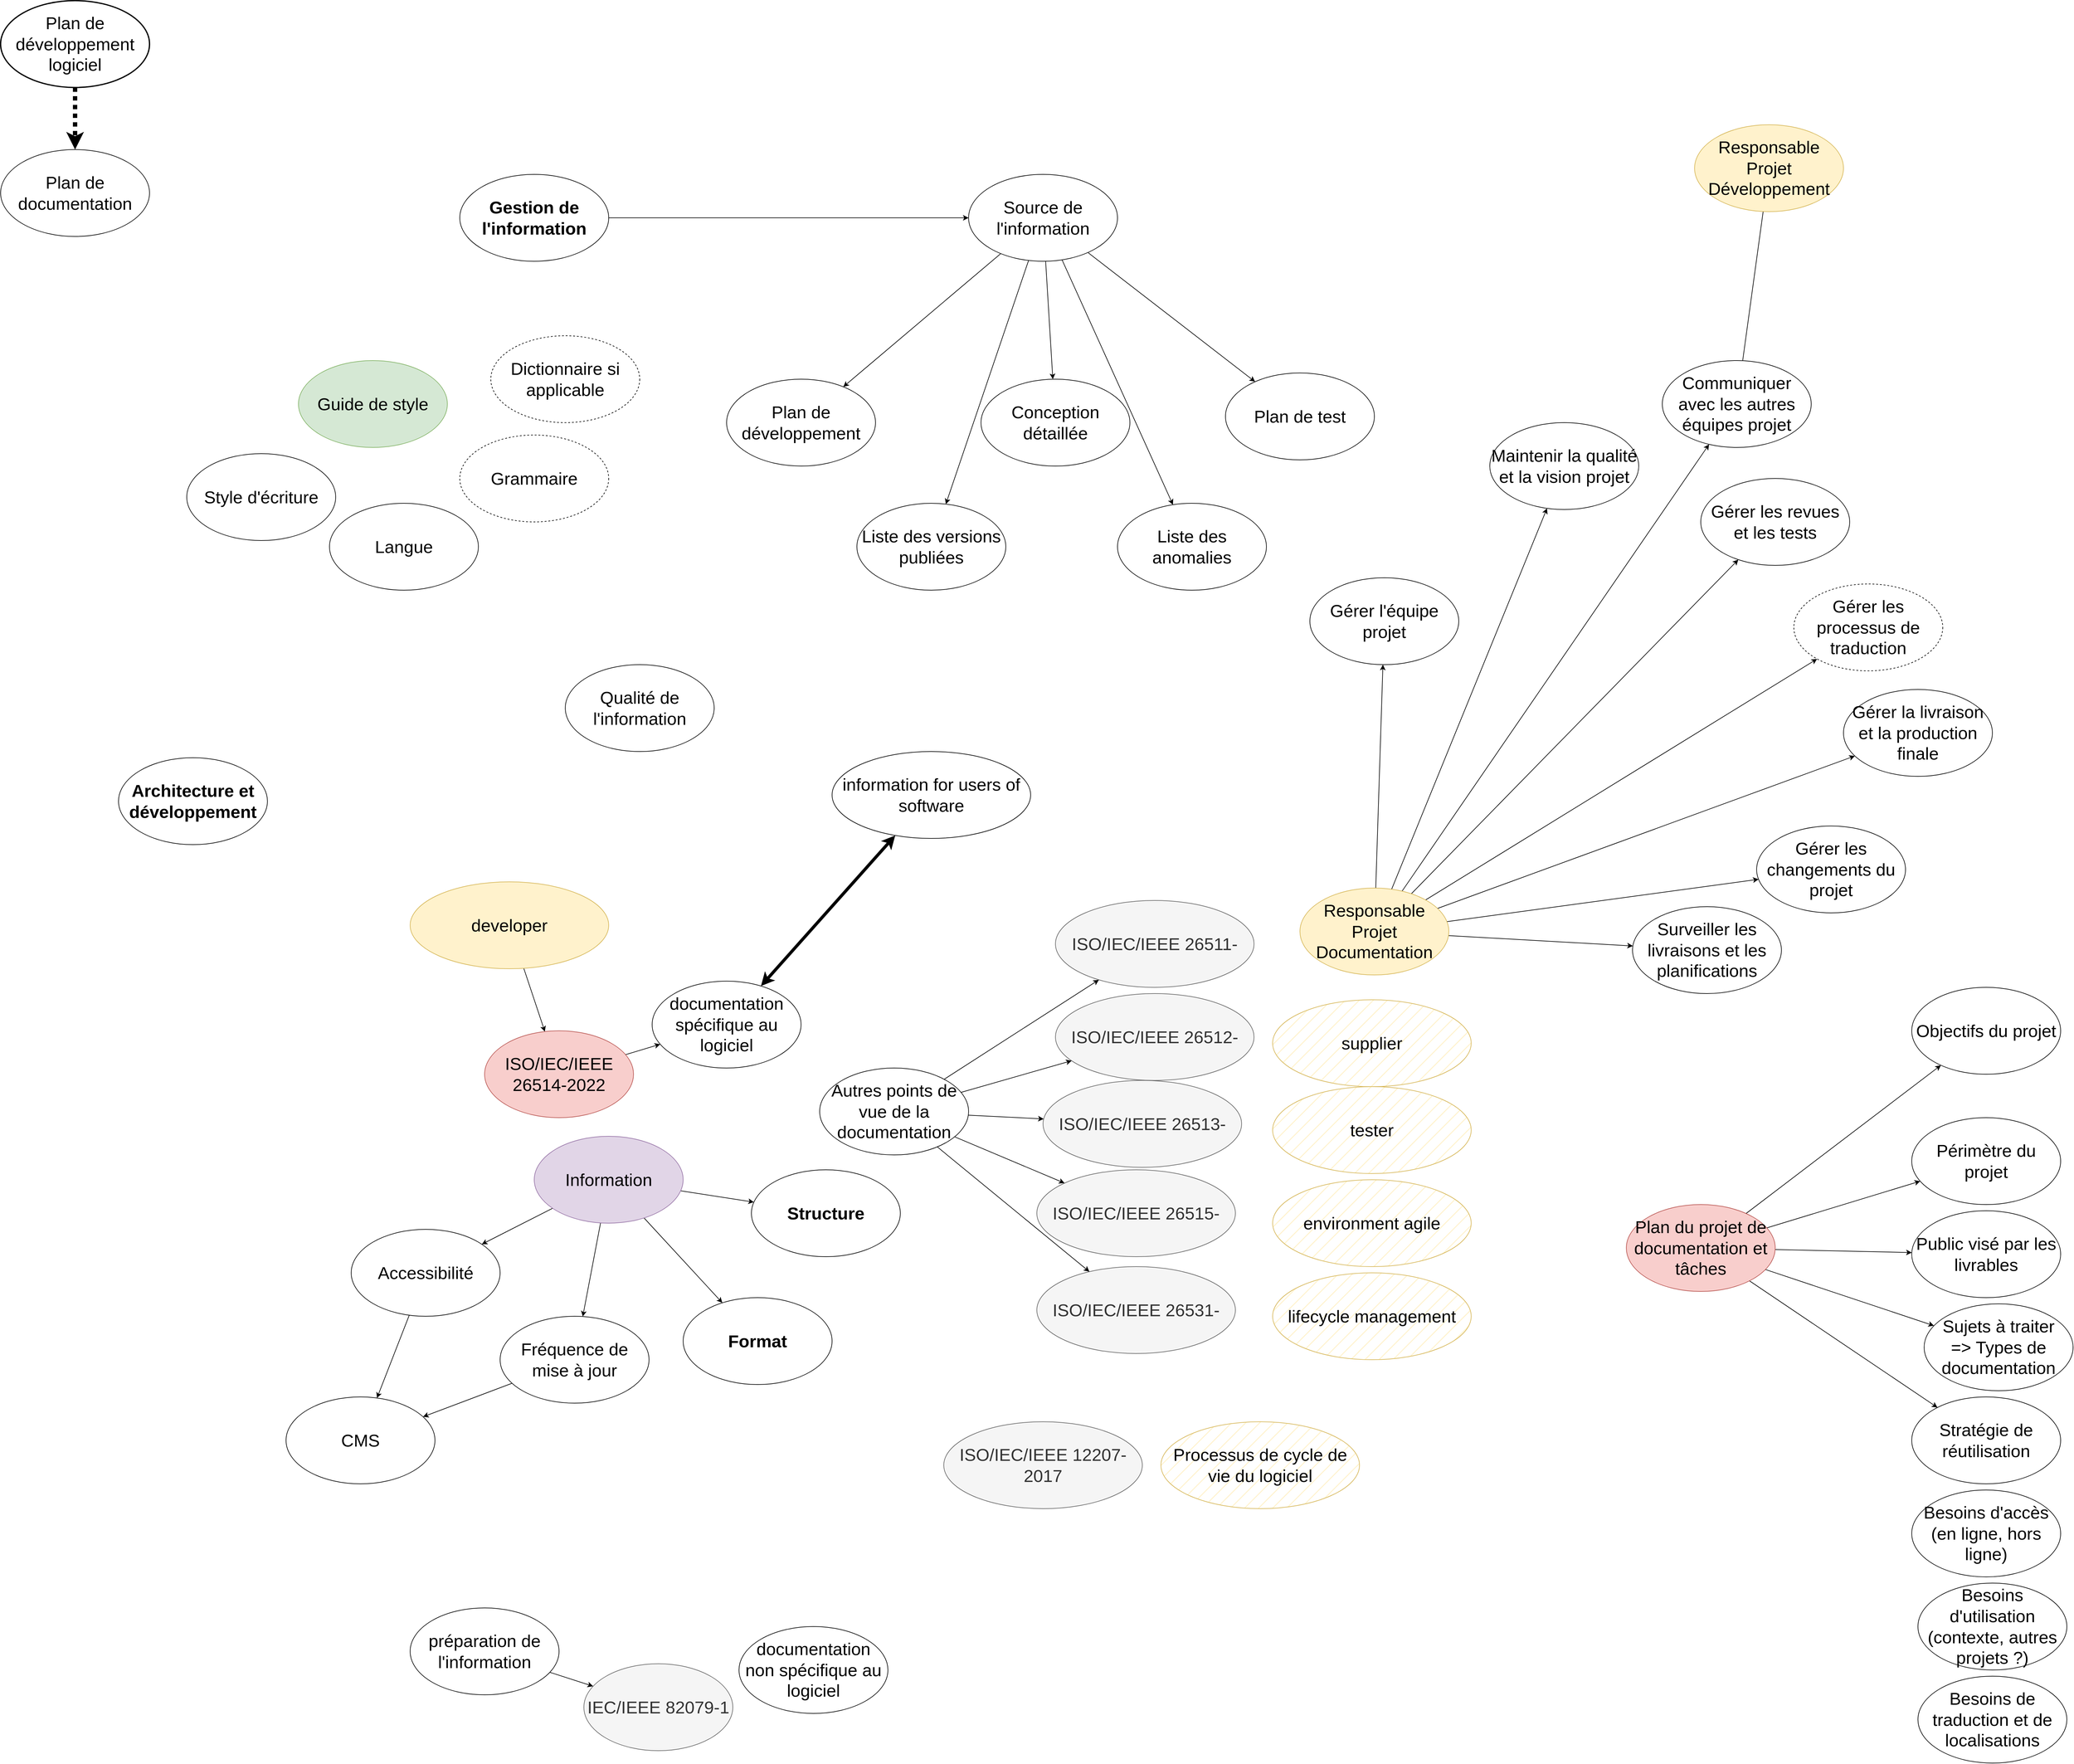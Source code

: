 <mxfile version="26.0.4">
  <diagram name="Page-1" id="BIDaeY3QTPUU3SY5W4b0">
    <mxGraphModel dx="3357" dy="4531" grid="1" gridSize="10" guides="1" tooltips="1" connect="1" arrows="1" fold="1" page="1" pageScale="1" pageWidth="1169" pageHeight="827" math="0" shadow="0">
      <root>
        <mxCell id="0" />
        <mxCell id="1" parent="0" />
        <mxCell id="pOz3Xbr77kyRt1sYzAAJ-1" value="Architecture et développement" style="ellipse;whiteSpace=wrap;html=1;strokeColor=default;align=center;verticalAlign=middle;fontFamily=Helvetica;fontSize=28;fontColor=default;fillColor=default;fontStyle=1" parent="1" vertex="1">
          <mxGeometry x="-150" y="-250" width="240" height="140" as="geometry" />
        </mxCell>
        <mxCell id="pOz3Xbr77kyRt1sYzAAJ-2" value="Qualité de l&#39;information" style="ellipse;whiteSpace=wrap;html=1;strokeColor=default;align=center;verticalAlign=middle;fontFamily=Helvetica;fontSize=28;fontColor=default;fillColor=default;" parent="1" vertex="1">
          <mxGeometry x="570" y="-400" width="240" height="140" as="geometry" />
        </mxCell>
        <mxCell id="3t2eln8wta4C8ZP0yIUS-1" value="Structure" style="ellipse;whiteSpace=wrap;html=1;fontSize=28;fontStyle=1" vertex="1" parent="1">
          <mxGeometry x="870" y="414" width="240" height="140" as="geometry" />
        </mxCell>
        <mxCell id="3t2eln8wta4C8ZP0yIUS-2" value="Format" style="ellipse;whiteSpace=wrap;html=1;strokeColor=default;align=center;verticalAlign=middle;fontFamily=Helvetica;fontSize=28;fontColor=default;fillColor=default;fontStyle=1" vertex="1" parent="1">
          <mxGeometry x="760" y="620" width="240" height="140" as="geometry" />
        </mxCell>
        <mxCell id="3t2eln8wta4C8ZP0yIUS-4" style="rounded=0;orthogonalLoop=1;jettySize=auto;html=1;" edge="1" parent="1" source="3t2eln8wta4C8ZP0yIUS-3" target="3t2eln8wta4C8ZP0yIUS-1">
          <mxGeometry relative="1" as="geometry" />
        </mxCell>
        <mxCell id="3t2eln8wta4C8ZP0yIUS-5" style="rounded=0;orthogonalLoop=1;jettySize=auto;html=1;" edge="1" parent="1" source="3t2eln8wta4C8ZP0yIUS-3" target="3t2eln8wta4C8ZP0yIUS-2">
          <mxGeometry relative="1" as="geometry" />
        </mxCell>
        <mxCell id="3t2eln8wta4C8ZP0yIUS-28" style="rounded=0;orthogonalLoop=1;jettySize=auto;html=1;" edge="1" parent="1" source="3t2eln8wta4C8ZP0yIUS-3" target="3t2eln8wta4C8ZP0yIUS-27">
          <mxGeometry relative="1" as="geometry" />
        </mxCell>
        <mxCell id="3t2eln8wta4C8ZP0yIUS-29" style="rounded=0;orthogonalLoop=1;jettySize=auto;html=1;" edge="1" parent="1" source="3t2eln8wta4C8ZP0yIUS-3" target="3t2eln8wta4C8ZP0yIUS-26">
          <mxGeometry relative="1" as="geometry" />
        </mxCell>
        <mxCell id="3t2eln8wta4C8ZP0yIUS-3" value="Information" style="ellipse;whiteSpace=wrap;html=1;strokeColor=#9673a6;align=center;verticalAlign=middle;fontFamily=Helvetica;fontSize=28;fillColor=#e1d5e7;" vertex="1" parent="1">
          <mxGeometry x="520" y="360" width="240" height="140" as="geometry" />
        </mxCell>
        <mxCell id="3t2eln8wta4C8ZP0yIUS-51" style="rounded=0;orthogonalLoop=1;jettySize=auto;html=1;exitX=1;exitY=0.5;exitDx=0;exitDy=0;" edge="1" parent="1" source="3t2eln8wta4C8ZP0yIUS-6" target="3t2eln8wta4C8ZP0yIUS-49">
          <mxGeometry relative="1" as="geometry" />
        </mxCell>
        <mxCell id="3t2eln8wta4C8ZP0yIUS-6" value="Gestion de l&#39;information" style="ellipse;whiteSpace=wrap;html=1;strokeColor=default;align=center;verticalAlign=middle;fontFamily=Helvetica;fontSize=28;fontColor=default;fillColor=default;fontStyle=1" vertex="1" parent="1">
          <mxGeometry x="400" y="-1190" width="240" height="140" as="geometry" />
        </mxCell>
        <mxCell id="3t2eln8wta4C8ZP0yIUS-7" value="IEC/IEEE 82079-1" style="ellipse;whiteSpace=wrap;html=1;strokeColor=#666666;align=center;verticalAlign=middle;fontFamily=Helvetica;fontSize=28;fontColor=#333333;fillColor=#f5f5f5;" vertex="1" parent="1">
          <mxGeometry x="600" y="1210" width="240" height="140" as="geometry" />
        </mxCell>
        <mxCell id="3t2eln8wta4C8ZP0yIUS-9" style="rounded=0;orthogonalLoop=1;jettySize=auto;html=1;" edge="1" parent="1" source="3t2eln8wta4C8ZP0yIUS-8" target="3t2eln8wta4C8ZP0yIUS-7">
          <mxGeometry relative="1" as="geometry" />
        </mxCell>
        <mxCell id="3t2eln8wta4C8ZP0yIUS-8" value="préparation de l&#39;information" style="ellipse;whiteSpace=wrap;html=1;strokeColor=default;align=center;verticalAlign=middle;fontFamily=Helvetica;fontSize=28;fontColor=default;fillColor=default;" vertex="1" parent="1">
          <mxGeometry x="320" y="1120" width="240" height="140" as="geometry" />
        </mxCell>
        <mxCell id="3t2eln8wta4C8ZP0yIUS-10" value="documentation non spécifique au logiciel" style="ellipse;whiteSpace=wrap;html=1;strokeColor=default;align=center;verticalAlign=middle;fontFamily=Helvetica;fontSize=28;fontColor=default;fillColor=default;" vertex="1" parent="1">
          <mxGeometry x="850" y="1150" width="240" height="140" as="geometry" />
        </mxCell>
        <mxCell id="3t2eln8wta4C8ZP0yIUS-13" style="rounded=0;orthogonalLoop=1;jettySize=auto;html=1;" edge="1" parent="1" source="3t2eln8wta4C8ZP0yIUS-11" target="3t2eln8wta4C8ZP0yIUS-12">
          <mxGeometry relative="1" as="geometry" />
        </mxCell>
        <mxCell id="3t2eln8wta4C8ZP0yIUS-11" value="ISO/IEC/IEEE 26514-2022" style="ellipse;whiteSpace=wrap;html=1;strokeColor=#b85450;align=center;verticalAlign=middle;fontFamily=Helvetica;fontSize=28;fillColor=#f8cecc;" vertex="1" parent="1">
          <mxGeometry x="440" y="190" width="240" height="140" as="geometry" />
        </mxCell>
        <mxCell id="3t2eln8wta4C8ZP0yIUS-12" value="documentation spécifique au logiciel" style="ellipse;whiteSpace=wrap;html=1;strokeColor=default;align=center;verticalAlign=middle;fontFamily=Helvetica;fontSize=28;fontColor=default;fillColor=default;" vertex="1" parent="1">
          <mxGeometry x="710" y="110" width="240" height="140" as="geometry" />
        </mxCell>
        <mxCell id="3t2eln8wta4C8ZP0yIUS-14" value="ISO/IEC/IEEE 26511-" style="ellipse;whiteSpace=wrap;html=1;strokeColor=#666666;align=center;verticalAlign=middle;fontFamily=Helvetica;fontSize=28;fontColor=#333333;fillColor=#f5f5f5;" vertex="1" parent="1">
          <mxGeometry x="1360" y="-20" width="320" height="140" as="geometry" />
        </mxCell>
        <mxCell id="3t2eln8wta4C8ZP0yIUS-15" value="ISO/IEC/IEEE 26512-" style="ellipse;whiteSpace=wrap;html=1;strokeColor=#666666;align=center;verticalAlign=middle;fontFamily=Helvetica;fontSize=28;fontColor=#333333;fillColor=#f5f5f5;" vertex="1" parent="1">
          <mxGeometry x="1360" y="130" width="320" height="140" as="geometry" />
        </mxCell>
        <mxCell id="3t2eln8wta4C8ZP0yIUS-16" value="ISO/IEC/IEEE 26513-" style="ellipse;whiteSpace=wrap;html=1;strokeColor=#666666;align=center;verticalAlign=middle;fontFamily=Helvetica;fontSize=28;fontColor=#333333;fillColor=#f5f5f5;" vertex="1" parent="1">
          <mxGeometry x="1340" y="270" width="320" height="140" as="geometry" />
        </mxCell>
        <mxCell id="3t2eln8wta4C8ZP0yIUS-17" value="ISO/IEC/IEEE 26515-" style="ellipse;whiteSpace=wrap;html=1;strokeColor=#666666;align=center;verticalAlign=middle;fontFamily=Helvetica;fontSize=28;fontColor=#333333;fillColor=#f5f5f5;" vertex="1" parent="1">
          <mxGeometry x="1330" y="414" width="320" height="140" as="geometry" />
        </mxCell>
        <mxCell id="3t2eln8wta4C8ZP0yIUS-18" value="ISO/IEC/IEEE 26531-" style="ellipse;whiteSpace=wrap;html=1;strokeColor=#666666;align=center;verticalAlign=middle;fontFamily=Helvetica;fontSize=28;fontColor=#333333;fillColor=#f5f5f5;" vertex="1" parent="1">
          <mxGeometry x="1330" y="570" width="320" height="140" as="geometry" />
        </mxCell>
        <mxCell id="3t2eln8wta4C8ZP0yIUS-20" style="rounded=0;orthogonalLoop=1;jettySize=auto;html=1;" edge="1" parent="1" source="3t2eln8wta4C8ZP0yIUS-19" target="3t2eln8wta4C8ZP0yIUS-14">
          <mxGeometry relative="1" as="geometry" />
        </mxCell>
        <mxCell id="3t2eln8wta4C8ZP0yIUS-21" style="rounded=0;orthogonalLoop=1;jettySize=auto;html=1;strokeColor=default;align=center;verticalAlign=middle;fontFamily=Helvetica;fontSize=11;fontColor=default;labelBackgroundColor=default;endArrow=classic;" edge="1" parent="1" source="3t2eln8wta4C8ZP0yIUS-19" target="3t2eln8wta4C8ZP0yIUS-15">
          <mxGeometry relative="1" as="geometry" />
        </mxCell>
        <mxCell id="3t2eln8wta4C8ZP0yIUS-22" style="rounded=0;orthogonalLoop=1;jettySize=auto;html=1;strokeColor=default;align=center;verticalAlign=middle;fontFamily=Helvetica;fontSize=11;fontColor=default;labelBackgroundColor=default;endArrow=classic;" edge="1" parent="1" source="3t2eln8wta4C8ZP0yIUS-19" target="3t2eln8wta4C8ZP0yIUS-16">
          <mxGeometry relative="1" as="geometry" />
        </mxCell>
        <mxCell id="3t2eln8wta4C8ZP0yIUS-23" style="rounded=0;orthogonalLoop=1;jettySize=auto;html=1;" edge="1" parent="1" source="3t2eln8wta4C8ZP0yIUS-19" target="3t2eln8wta4C8ZP0yIUS-17">
          <mxGeometry relative="1" as="geometry" />
        </mxCell>
        <mxCell id="3t2eln8wta4C8ZP0yIUS-24" style="rounded=0;orthogonalLoop=1;jettySize=auto;html=1;strokeColor=default;align=center;verticalAlign=middle;fontFamily=Helvetica;fontSize=11;fontColor=default;labelBackgroundColor=default;endArrow=classic;" edge="1" parent="1" source="3t2eln8wta4C8ZP0yIUS-19" target="3t2eln8wta4C8ZP0yIUS-18">
          <mxGeometry relative="1" as="geometry" />
        </mxCell>
        <mxCell id="3t2eln8wta4C8ZP0yIUS-19" value="Autres points de vue de la documentation" style="ellipse;whiteSpace=wrap;html=1;fontSize=28;" vertex="1" parent="1">
          <mxGeometry x="980" y="250" width="240" height="140" as="geometry" />
        </mxCell>
        <mxCell id="3t2eln8wta4C8ZP0yIUS-25" value="CMS" style="ellipse;whiteSpace=wrap;html=1;strokeColor=default;align=center;verticalAlign=middle;fontFamily=Helvetica;fontSize=28;fontColor=default;fillColor=default;" vertex="1" parent="1">
          <mxGeometry x="120" y="780" width="240" height="140" as="geometry" />
        </mxCell>
        <mxCell id="3t2eln8wta4C8ZP0yIUS-30" style="rounded=0;orthogonalLoop=1;jettySize=auto;html=1;" edge="1" parent="1" source="3t2eln8wta4C8ZP0yIUS-26" target="3t2eln8wta4C8ZP0yIUS-25">
          <mxGeometry relative="1" as="geometry" />
        </mxCell>
        <mxCell id="3t2eln8wta4C8ZP0yIUS-26" value="Fréquence de mise à jour" style="ellipse;whiteSpace=wrap;html=1;strokeColor=default;align=center;verticalAlign=middle;fontFamily=Helvetica;fontSize=28;fontColor=default;fillColor=default;" vertex="1" parent="1">
          <mxGeometry x="465" y="650" width="240" height="140" as="geometry" />
        </mxCell>
        <mxCell id="3t2eln8wta4C8ZP0yIUS-31" style="rounded=0;orthogonalLoop=1;jettySize=auto;html=1;" edge="1" parent="1" source="3t2eln8wta4C8ZP0yIUS-27" target="3t2eln8wta4C8ZP0yIUS-25">
          <mxGeometry relative="1" as="geometry" />
        </mxCell>
        <mxCell id="3t2eln8wta4C8ZP0yIUS-27" value="Accessibilité" style="ellipse;whiteSpace=wrap;html=1;strokeColor=default;align=center;verticalAlign=middle;fontFamily=Helvetica;fontSize=28;fontColor=default;fillColor=default;" vertex="1" parent="1">
          <mxGeometry x="225" y="510" width="240" height="140" as="geometry" />
        </mxCell>
        <mxCell id="3t2eln8wta4C8ZP0yIUS-33" value="supplier" style="ellipse;whiteSpace=wrap;html=1;strokeColor=#d6b656;align=center;verticalAlign=middle;fontFamily=Helvetica;fontSize=28;fillColor=#fff2cc;fillStyle=hatch;" vertex="1" parent="1">
          <mxGeometry x="1710" y="140" width="320" height="140" as="geometry" />
        </mxCell>
        <mxCell id="3t2eln8wta4C8ZP0yIUS-34" value="tester" style="ellipse;whiteSpace=wrap;html=1;strokeColor=#d6b656;align=center;verticalAlign=middle;fontFamily=Helvetica;fontSize=28;fillColor=#fff2cc;fillStyle=hatch;" vertex="1" parent="1">
          <mxGeometry x="1710" y="280" width="320" height="140" as="geometry" />
        </mxCell>
        <mxCell id="3t2eln8wta4C8ZP0yIUS-50" style="rounded=0;orthogonalLoop=1;jettySize=auto;html=1;" edge="1" parent="1" source="3t2eln8wta4C8ZP0yIUS-35" target="3t2eln8wta4C8ZP0yIUS-11">
          <mxGeometry relative="1" as="geometry" />
        </mxCell>
        <mxCell id="3t2eln8wta4C8ZP0yIUS-35" value="developer" style="ellipse;whiteSpace=wrap;html=1;strokeColor=#d6b656;align=center;verticalAlign=middle;fontFamily=Helvetica;fontSize=28;fillColor=#fff2cc;" vertex="1" parent="1">
          <mxGeometry x="320" y="-50" width="320" height="140" as="geometry" />
        </mxCell>
        <mxCell id="3t2eln8wta4C8ZP0yIUS-38" style="rounded=0;orthogonalLoop=1;jettySize=auto;html=1;startArrow=classic;startFill=1;strokeWidth=5;" edge="1" parent="1" source="3t2eln8wta4C8ZP0yIUS-36" target="3t2eln8wta4C8ZP0yIUS-12">
          <mxGeometry relative="1" as="geometry">
            <mxPoint x="1081.658" y="-114.594" as="targetPoint" />
          </mxGeometry>
        </mxCell>
        <mxCell id="3t2eln8wta4C8ZP0yIUS-36" value="information for users of software" style="ellipse;whiteSpace=wrap;html=1;strokeColor=default;align=center;verticalAlign=middle;fontFamily=Helvetica;fontSize=28;fontColor=default;fillColor=default;" vertex="1" parent="1">
          <mxGeometry x="1000" y="-260" width="320" height="140" as="geometry" />
        </mxCell>
        <mxCell id="3t2eln8wta4C8ZP0yIUS-39" value="environment agile" style="ellipse;whiteSpace=wrap;html=1;strokeColor=#d6b656;align=center;verticalAlign=middle;fontFamily=Helvetica;fontSize=28;fillColor=#fff2cc;fillStyle=hatch;" vertex="1" parent="1">
          <mxGeometry x="1710" y="430" width="320" height="140" as="geometry" />
        </mxCell>
        <mxCell id="3t2eln8wta4C8ZP0yIUS-40" value="lifecycle management" style="ellipse;whiteSpace=wrap;html=1;strokeColor=#d6b656;align=center;verticalAlign=middle;fontFamily=Helvetica;fontSize=28;fillColor=#fff2cc;fillStyle=hatch;" vertex="1" parent="1">
          <mxGeometry x="1710" y="580" width="320" height="140" as="geometry" />
        </mxCell>
        <mxCell id="3t2eln8wta4C8ZP0yIUS-42" value="ISO/IEC/IEEE 12207-2017" style="ellipse;whiteSpace=wrap;html=1;strokeColor=#666666;align=center;verticalAlign=middle;fontFamily=Helvetica;fontSize=28;fontColor=#333333;fillColor=#f5f5f5;" vertex="1" parent="1">
          <mxGeometry x="1180" y="820" width="320" height="140" as="geometry" />
        </mxCell>
        <mxCell id="3t2eln8wta4C8ZP0yIUS-43" value="Processus de cycle de vie du logiciel" style="ellipse;whiteSpace=wrap;html=1;strokeColor=#d6b656;align=center;verticalAlign=middle;fontFamily=Helvetica;fontSize=28;fillColor=#fff2cc;fillStyle=hatch;" vertex="1" parent="1">
          <mxGeometry x="1530" y="820" width="320" height="140" as="geometry" />
        </mxCell>
        <mxCell id="3t2eln8wta4C8ZP0yIUS-44" value="Plan de développement" style="ellipse;whiteSpace=wrap;html=1;strokeColor=default;align=center;verticalAlign=middle;fontFamily=Helvetica;fontSize=28;fontColor=default;fillColor=default;" vertex="1" parent="1">
          <mxGeometry x="830" y="-860" width="240" height="140" as="geometry" />
        </mxCell>
        <mxCell id="3t2eln8wta4C8ZP0yIUS-45" value="Conception détaillée" style="ellipse;whiteSpace=wrap;html=1;strokeColor=default;align=center;verticalAlign=middle;fontFamily=Helvetica;fontSize=28;fontColor=default;fillColor=default;" vertex="1" parent="1">
          <mxGeometry x="1240" y="-860" width="240" height="140" as="geometry" />
        </mxCell>
        <mxCell id="3t2eln8wta4C8ZP0yIUS-46" value="Plan de test" style="ellipse;whiteSpace=wrap;html=1;strokeColor=default;align=center;verticalAlign=middle;fontFamily=Helvetica;fontSize=28;fontColor=default;fillColor=default;" vertex="1" parent="1">
          <mxGeometry x="1634" y="-870" width="240" height="140" as="geometry" />
        </mxCell>
        <mxCell id="3t2eln8wta4C8ZP0yIUS-47" value="Liste des versions publiées" style="ellipse;whiteSpace=wrap;html=1;strokeColor=default;align=center;verticalAlign=middle;fontFamily=Helvetica;fontSize=28;fontColor=default;fillColor=default;" vertex="1" parent="1">
          <mxGeometry x="1040" y="-660" width="240" height="140" as="geometry" />
        </mxCell>
        <mxCell id="3t2eln8wta4C8ZP0yIUS-48" value="Liste des anomalies" style="ellipse;whiteSpace=wrap;html=1;strokeColor=default;align=center;verticalAlign=middle;fontFamily=Helvetica;fontSize=28;fontColor=default;fillColor=default;" vertex="1" parent="1">
          <mxGeometry x="1460" y="-660" width="240" height="140" as="geometry" />
        </mxCell>
        <mxCell id="3t2eln8wta4C8ZP0yIUS-52" style="rounded=0;orthogonalLoop=1;jettySize=auto;html=1;" edge="1" parent="1" source="3t2eln8wta4C8ZP0yIUS-49" target="3t2eln8wta4C8ZP0yIUS-44">
          <mxGeometry relative="1" as="geometry" />
        </mxCell>
        <mxCell id="3t2eln8wta4C8ZP0yIUS-53" style="rounded=0;orthogonalLoop=1;jettySize=auto;html=1;" edge="1" parent="1" source="3t2eln8wta4C8ZP0yIUS-49" target="3t2eln8wta4C8ZP0yIUS-45">
          <mxGeometry relative="1" as="geometry" />
        </mxCell>
        <mxCell id="3t2eln8wta4C8ZP0yIUS-54" style="rounded=0;orthogonalLoop=1;jettySize=auto;html=1;" edge="1" parent="1" source="3t2eln8wta4C8ZP0yIUS-49" target="3t2eln8wta4C8ZP0yIUS-46">
          <mxGeometry relative="1" as="geometry" />
        </mxCell>
        <mxCell id="3t2eln8wta4C8ZP0yIUS-55" style="rounded=0;orthogonalLoop=1;jettySize=auto;html=1;" edge="1" parent="1" source="3t2eln8wta4C8ZP0yIUS-49" target="3t2eln8wta4C8ZP0yIUS-47">
          <mxGeometry relative="1" as="geometry" />
        </mxCell>
        <mxCell id="3t2eln8wta4C8ZP0yIUS-56" style="rounded=0;orthogonalLoop=1;jettySize=auto;html=1;" edge="1" parent="1" source="3t2eln8wta4C8ZP0yIUS-49" target="3t2eln8wta4C8ZP0yIUS-48">
          <mxGeometry relative="1" as="geometry" />
        </mxCell>
        <mxCell id="3t2eln8wta4C8ZP0yIUS-49" value="Source de l&#39;information" style="ellipse;whiteSpace=wrap;html=1;strokeColor=default;align=center;verticalAlign=middle;fontFamily=Helvetica;fontSize=28;fontColor=default;fillColor=default;" vertex="1" parent="1">
          <mxGeometry x="1220" y="-1190" width="240" height="140" as="geometry" />
        </mxCell>
        <mxCell id="3t2eln8wta4C8ZP0yIUS-57" value="Guide de style" style="ellipse;whiteSpace=wrap;html=1;strokeColor=#82b366;align=center;verticalAlign=middle;fontFamily=Helvetica;fontSize=28;fillColor=#d5e8d4;" vertex="1" parent="1">
          <mxGeometry x="140" y="-890" width="240" height="140" as="geometry" />
        </mxCell>
        <mxCell id="3t2eln8wta4C8ZP0yIUS-58" value="Style d&#39;écriture" style="ellipse;whiteSpace=wrap;html=1;strokeColor=default;align=center;verticalAlign=middle;fontFamily=Helvetica;fontSize=28;fontColor=default;fillColor=default;" vertex="1" parent="1">
          <mxGeometry x="-40" y="-740" width="240" height="140" as="geometry" />
        </mxCell>
        <mxCell id="3t2eln8wta4C8ZP0yIUS-59" value="Langue" style="ellipse;whiteSpace=wrap;html=1;strokeColor=default;align=center;verticalAlign=middle;fontFamily=Helvetica;fontSize=28;fontColor=default;fillColor=default;" vertex="1" parent="1">
          <mxGeometry x="190" y="-660" width="240" height="140" as="geometry" />
        </mxCell>
        <mxCell id="3t2eln8wta4C8ZP0yIUS-60" value="Dictionnaire si applicable" style="ellipse;whiteSpace=wrap;html=1;strokeColor=default;align=center;verticalAlign=middle;fontFamily=Helvetica;fontSize=28;fontColor=default;fillColor=default;dashed=1;" vertex="1" parent="1">
          <mxGeometry x="450" y="-930" width="240" height="140" as="geometry" />
        </mxCell>
        <mxCell id="3t2eln8wta4C8ZP0yIUS-62" value="Grammaire" style="ellipse;whiteSpace=wrap;html=1;strokeColor=default;align=center;verticalAlign=middle;fontFamily=Helvetica;fontSize=28;fontColor=default;fillColor=default;dashed=1;" vertex="1" parent="1">
          <mxGeometry x="400" y="-770" width="240" height="140" as="geometry" />
        </mxCell>
        <mxCell id="3t2eln8wta4C8ZP0yIUS-75" style="rounded=0;orthogonalLoop=1;jettySize=auto;html=1;" edge="1" parent="1" source="3t2eln8wta4C8ZP0yIUS-63" target="3t2eln8wta4C8ZP0yIUS-69">
          <mxGeometry relative="1" as="geometry" />
        </mxCell>
        <mxCell id="3t2eln8wta4C8ZP0yIUS-76" style="rounded=0;orthogonalLoop=1;jettySize=auto;html=1;" edge="1" parent="1" source="3t2eln8wta4C8ZP0yIUS-63" target="3t2eln8wta4C8ZP0yIUS-68">
          <mxGeometry relative="1" as="geometry" />
        </mxCell>
        <mxCell id="3t2eln8wta4C8ZP0yIUS-77" style="rounded=0;orthogonalLoop=1;jettySize=auto;html=1;" edge="1" parent="1" source="3t2eln8wta4C8ZP0yIUS-63" target="3t2eln8wta4C8ZP0yIUS-65">
          <mxGeometry relative="1" as="geometry" />
        </mxCell>
        <mxCell id="3t2eln8wta4C8ZP0yIUS-78" style="rounded=0;orthogonalLoop=1;jettySize=auto;html=1;" edge="1" parent="1" source="3t2eln8wta4C8ZP0yIUS-63" target="3t2eln8wta4C8ZP0yIUS-66">
          <mxGeometry relative="1" as="geometry" />
        </mxCell>
        <mxCell id="3t2eln8wta4C8ZP0yIUS-80" style="rounded=0;orthogonalLoop=1;jettySize=auto;html=1;" edge="1" parent="1" source="3t2eln8wta4C8ZP0yIUS-63" target="3t2eln8wta4C8ZP0yIUS-70">
          <mxGeometry relative="1" as="geometry" />
        </mxCell>
        <mxCell id="3t2eln8wta4C8ZP0yIUS-81" style="rounded=0;orthogonalLoop=1;jettySize=auto;html=1;" edge="1" parent="1" source="3t2eln8wta4C8ZP0yIUS-63" target="3t2eln8wta4C8ZP0yIUS-73">
          <mxGeometry relative="1" as="geometry" />
        </mxCell>
        <mxCell id="3t2eln8wta4C8ZP0yIUS-82" style="rounded=0;orthogonalLoop=1;jettySize=auto;html=1;" edge="1" parent="1" source="3t2eln8wta4C8ZP0yIUS-63" target="3t2eln8wta4C8ZP0yIUS-72">
          <mxGeometry relative="1" as="geometry" />
        </mxCell>
        <mxCell id="3t2eln8wta4C8ZP0yIUS-83" style="rounded=0;orthogonalLoop=1;jettySize=auto;html=1;" edge="1" parent="1" source="3t2eln8wta4C8ZP0yIUS-63" target="3t2eln8wta4C8ZP0yIUS-71">
          <mxGeometry relative="1" as="geometry" />
        </mxCell>
        <mxCell id="3t2eln8wta4C8ZP0yIUS-63" value="Responsable Projet Documentation" style="ellipse;whiteSpace=wrap;html=1;strokeColor=#d6b656;align=center;verticalAlign=middle;fontFamily=Helvetica;fontSize=28;fillColor=#fff2cc;" vertex="1" parent="1">
          <mxGeometry x="1754" y="-40" width="240" height="140" as="geometry" />
        </mxCell>
        <mxCell id="3t2eln8wta4C8ZP0yIUS-74" style="rounded=0;orthogonalLoop=1;jettySize=auto;html=1;endArrow=none;endFill=0;" edge="1" parent="1" source="3t2eln8wta4C8ZP0yIUS-64" target="3t2eln8wta4C8ZP0yIUS-69">
          <mxGeometry relative="1" as="geometry" />
        </mxCell>
        <mxCell id="3t2eln8wta4C8ZP0yIUS-64" value="Responsable Projet Développement" style="ellipse;whiteSpace=wrap;html=1;strokeColor=#d6b656;align=center;verticalAlign=middle;fontFamily=Helvetica;fontSize=28;fillColor=#fff2cc;" vertex="1" parent="1">
          <mxGeometry x="2390" y="-1270" width="240" height="140" as="geometry" />
        </mxCell>
        <mxCell id="3t2eln8wta4C8ZP0yIUS-65" value="Gérer l&#39;équipe projet" style="ellipse;whiteSpace=wrap;html=1;strokeColor=default;align=center;verticalAlign=middle;fontFamily=Helvetica;fontSize=28;fontColor=default;fillColor=default;" vertex="1" parent="1">
          <mxGeometry x="1770" y="-540" width="240" height="140" as="geometry" />
        </mxCell>
        <mxCell id="3t2eln8wta4C8ZP0yIUS-66" value="Surveiller les livraisons et les planifications" style="ellipse;whiteSpace=wrap;html=1;strokeColor=default;align=center;verticalAlign=middle;fontFamily=Helvetica;fontSize=28;fontColor=default;fillColor=default;" vertex="1" parent="1">
          <mxGeometry x="2290" y="-10" width="240" height="140" as="geometry" />
        </mxCell>
        <mxCell id="3t2eln8wta4C8ZP0yIUS-68" value="Maintenir la qualité et la vision projet" style="ellipse;whiteSpace=wrap;html=1;strokeColor=default;align=center;verticalAlign=middle;fontFamily=Helvetica;fontSize=28;fontColor=default;fillColor=default;" vertex="1" parent="1">
          <mxGeometry x="2060" y="-790" width="240" height="140" as="geometry" />
        </mxCell>
        <mxCell id="3t2eln8wta4C8ZP0yIUS-69" value="Communiquer avec les autres équipes projet" style="ellipse;whiteSpace=wrap;html=1;strokeColor=default;align=center;verticalAlign=middle;fontFamily=Helvetica;fontSize=28;fontColor=default;fillColor=default;" vertex="1" parent="1">
          <mxGeometry x="2338" y="-890" width="240" height="140" as="geometry" />
        </mxCell>
        <mxCell id="3t2eln8wta4C8ZP0yIUS-70" value="Gérer les changements du projet" style="ellipse;whiteSpace=wrap;html=1;strokeColor=default;align=center;verticalAlign=middle;fontFamily=Helvetica;fontSize=28;fontColor=default;fillColor=default;" vertex="1" parent="1">
          <mxGeometry x="2490" y="-140" width="240" height="140" as="geometry" />
        </mxCell>
        <mxCell id="3t2eln8wta4C8ZP0yIUS-71" value="Gérer les revues et les tests" style="ellipse;whiteSpace=wrap;html=1;strokeColor=default;align=center;verticalAlign=middle;fontFamily=Helvetica;fontSize=28;fontColor=default;fillColor=default;" vertex="1" parent="1">
          <mxGeometry x="2400" y="-700" width="240" height="140" as="geometry" />
        </mxCell>
        <mxCell id="3t2eln8wta4C8ZP0yIUS-72" value="Gérer les processus de traduction" style="ellipse;whiteSpace=wrap;html=1;strokeColor=default;align=center;verticalAlign=middle;fontFamily=Helvetica;fontSize=28;fontColor=default;fillColor=default;dashed=1;" vertex="1" parent="1">
          <mxGeometry x="2550" y="-530" width="240" height="140" as="geometry" />
        </mxCell>
        <mxCell id="3t2eln8wta4C8ZP0yIUS-73" value="Gérer la livraison et la production finale" style="ellipse;whiteSpace=wrap;html=1;strokeColor=default;align=center;verticalAlign=middle;fontFamily=Helvetica;fontSize=28;fontColor=default;fillColor=default;" vertex="1" parent="1">
          <mxGeometry x="2630" y="-360" width="240" height="140" as="geometry" />
        </mxCell>
        <mxCell id="3t2eln8wta4C8ZP0yIUS-86" style="edgeStyle=orthogonalEdgeStyle;rounded=0;orthogonalLoop=1;jettySize=auto;html=1;strokeWidth=7;dashed=1;dashPattern=1 1;" edge="1" parent="1" source="3t2eln8wta4C8ZP0yIUS-84" target="3t2eln8wta4C8ZP0yIUS-85">
          <mxGeometry relative="1" as="geometry" />
        </mxCell>
        <mxCell id="3t2eln8wta4C8ZP0yIUS-84" value="Plan de développement logiciel" style="ellipse;whiteSpace=wrap;html=1;strokeColor=default;align=center;verticalAlign=middle;fontFamily=Helvetica;fontSize=28;fontColor=default;fillColor=default;strokeWidth=2;" vertex="1" parent="1">
          <mxGeometry x="-340" y="-1470" width="240" height="140" as="geometry" />
        </mxCell>
        <mxCell id="3t2eln8wta4C8ZP0yIUS-85" value="Plan de documentation" style="ellipse;whiteSpace=wrap;html=1;strokeColor=default;align=center;verticalAlign=middle;fontFamily=Helvetica;fontSize=28;fontColor=default;fillColor=default;" vertex="1" parent="1">
          <mxGeometry x="-340" y="-1230" width="240" height="140" as="geometry" />
        </mxCell>
        <mxCell id="3t2eln8wta4C8ZP0yIUS-96" style="rounded=0;orthogonalLoop=1;jettySize=auto;html=1;" edge="1" parent="1" source="3t2eln8wta4C8ZP0yIUS-87" target="3t2eln8wta4C8ZP0yIUS-88">
          <mxGeometry relative="1" as="geometry" />
        </mxCell>
        <mxCell id="3t2eln8wta4C8ZP0yIUS-97" style="rounded=0;orthogonalLoop=1;jettySize=auto;html=1;" edge="1" parent="1" source="3t2eln8wta4C8ZP0yIUS-87" target="3t2eln8wta4C8ZP0yIUS-89">
          <mxGeometry relative="1" as="geometry" />
        </mxCell>
        <mxCell id="3t2eln8wta4C8ZP0yIUS-98" style="rounded=0;orthogonalLoop=1;jettySize=auto;html=1;" edge="1" parent="1" source="3t2eln8wta4C8ZP0yIUS-87" target="3t2eln8wta4C8ZP0yIUS-90">
          <mxGeometry relative="1" as="geometry" />
        </mxCell>
        <mxCell id="3t2eln8wta4C8ZP0yIUS-99" style="rounded=0;orthogonalLoop=1;jettySize=auto;html=1;" edge="1" parent="1" source="3t2eln8wta4C8ZP0yIUS-87" target="3t2eln8wta4C8ZP0yIUS-91">
          <mxGeometry relative="1" as="geometry" />
        </mxCell>
        <mxCell id="3t2eln8wta4C8ZP0yIUS-100" style="rounded=0;orthogonalLoop=1;jettySize=auto;html=1;" edge="1" parent="1" source="3t2eln8wta4C8ZP0yIUS-87" target="3t2eln8wta4C8ZP0yIUS-92">
          <mxGeometry relative="1" as="geometry" />
        </mxCell>
        <mxCell id="3t2eln8wta4C8ZP0yIUS-87" value="Plan du projet de documentation et tâches" style="ellipse;whiteSpace=wrap;html=1;strokeColor=#b85450;align=center;verticalAlign=middle;fontFamily=Helvetica;fontSize=28;fillColor=#f8cecc;" vertex="1" parent="1">
          <mxGeometry x="2280" y="470" width="240" height="140" as="geometry" />
        </mxCell>
        <mxCell id="3t2eln8wta4C8ZP0yIUS-88" value="Objectifs du projet" style="ellipse;whiteSpace=wrap;html=1;strokeColor=default;align=center;verticalAlign=middle;fontFamily=Helvetica;fontSize=28;fontColor=default;fillColor=default;" vertex="1" parent="1">
          <mxGeometry x="2740" y="120" width="240" height="140" as="geometry" />
        </mxCell>
        <mxCell id="3t2eln8wta4C8ZP0yIUS-89" value="Périmètre du projet" style="ellipse;whiteSpace=wrap;html=1;strokeColor=default;align=center;verticalAlign=middle;fontFamily=Helvetica;fontSize=28;fontColor=default;fillColor=default;" vertex="1" parent="1">
          <mxGeometry x="2740" y="330" width="240" height="140" as="geometry" />
        </mxCell>
        <mxCell id="3t2eln8wta4C8ZP0yIUS-90" value="Public visé par les livrables" style="ellipse;whiteSpace=wrap;html=1;strokeColor=default;align=center;verticalAlign=middle;fontFamily=Helvetica;fontSize=28;fontColor=default;fillColor=default;" vertex="1" parent="1">
          <mxGeometry x="2740" y="480" width="240" height="140" as="geometry" />
        </mxCell>
        <mxCell id="3t2eln8wta4C8ZP0yIUS-91" value="&lt;div&gt;Sujets à traiter&lt;/div&gt;&lt;div&gt;=&amp;gt; Types de documentation&lt;br&gt;&lt;/div&gt;" style="ellipse;whiteSpace=wrap;html=1;strokeColor=default;align=center;verticalAlign=middle;fontFamily=Helvetica;fontSize=28;fontColor=default;fillColor=default;" vertex="1" parent="1">
          <mxGeometry x="2760" y="630" width="240" height="140" as="geometry" />
        </mxCell>
        <mxCell id="3t2eln8wta4C8ZP0yIUS-92" value="Stratégie de réutilisation" style="ellipse;whiteSpace=wrap;html=1;strokeColor=default;align=center;verticalAlign=middle;fontFamily=Helvetica;fontSize=28;fontColor=default;fillColor=default;" vertex="1" parent="1">
          <mxGeometry x="2740" y="780" width="240" height="140" as="geometry" />
        </mxCell>
        <mxCell id="3t2eln8wta4C8ZP0yIUS-93" value="Besoins d&#39;accès&lt;br&gt;(en ligne, hors ligne)" style="ellipse;whiteSpace=wrap;html=1;strokeColor=default;align=center;verticalAlign=middle;fontFamily=Helvetica;fontSize=28;fontColor=default;fillColor=default;" vertex="1" parent="1">
          <mxGeometry x="2740" y="930" width="240" height="140" as="geometry" />
        </mxCell>
        <mxCell id="3t2eln8wta4C8ZP0yIUS-94" value="Besoins d&#39;utilisation (contexte, autres projets ?)" style="ellipse;whiteSpace=wrap;html=1;strokeColor=default;align=center;verticalAlign=middle;fontFamily=Helvetica;fontSize=28;fontColor=default;fillColor=default;" vertex="1" parent="1">
          <mxGeometry x="2750" y="1080" width="240" height="140" as="geometry" />
        </mxCell>
        <mxCell id="3t2eln8wta4C8ZP0yIUS-95" value="Besoins de traduction et de localisations" style="ellipse;whiteSpace=wrap;html=1;strokeColor=default;align=center;verticalAlign=middle;fontFamily=Helvetica;fontSize=28;fontColor=default;fillColor=default;" vertex="1" parent="1">
          <mxGeometry x="2750" y="1230" width="240" height="140" as="geometry" />
        </mxCell>
      </root>
    </mxGraphModel>
  </diagram>
</mxfile>
